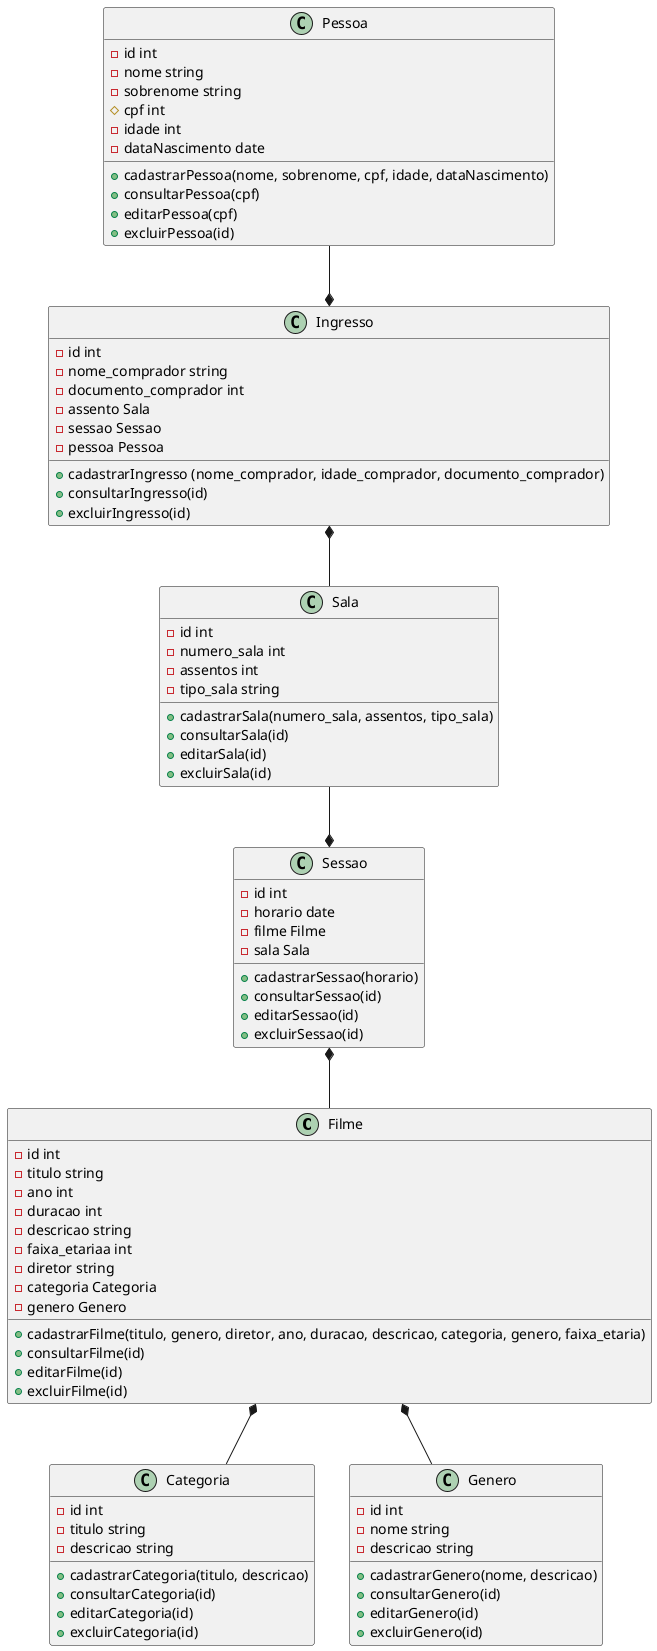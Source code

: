 @startuml cinema

class Filme {
    - id int
    - titulo string
    - ano int
    - duracao int
    - descricao string
    - faixa_etariaa int
    - diretor string
    - categoria Categoria
    - genero Genero
    + cadastrarFilme(titulo, genero, diretor, ano, duracao, descricao, categoria, genero, faixa_etaria)
    + consultarFilme(id)
    + editarFilme(id)
    + excluirFilme(id)
}

class Pessoa {
    - id int
    - nome string
    - sobrenome string
    # cpf int
    - idade int
    - dataNascimento date
    + cadastrarPessoa(nome, sobrenome, cpf, idade, dataNascimento)
    + consultarPessoa(cpf)
    + editarPessoa(cpf)
    + excluirPessoa(id)
}

class Categoria {
    - id int
    - titulo string
    - descricao string
    + cadastrarCategoria(titulo, descricao)
    + consultarCategoria(id)
    + editarCategoria(id)
    + excluirCategoria(id)
}

class Genero {
    - id int
    - nome string
    - descricao string
    + cadastrarGenero(nome, descricao)
    + consultarGenero(id)
    + editarGenero(id)
    + excluirGenero(id)
}

class Ingresso {
    - id int
    - nome_comprador string
    - documento_comprador int
    - assento Sala
    - sessao Sessao
    - pessoa Pessoa
    + cadastrarIngresso (nome_comprador, idade_comprador, documento_comprador)
    + consultarIngresso(id)
    + excluirIngresso(id)    
}

class Sala {
    - id int
    - numero_sala int
    - assentos int
    - tipo_sala string
    + cadastrarSala(numero_sala, assentos, tipo_sala)
    + consultarSala(id)
    + editarSala(id)
    + excluirSala(id)
}

class Sessao {
    - id int
    - horario date
    - filme Filme
    - sala Sala
    + cadastrarSessao(horario)
    + consultarSessao(id)
    + editarSessao(id)
    + excluirSessao(id)
}

Filme *-- Categoria
Filme *-- Genero

Sala --* Sessao

Sessao *-- Filme

Pessoa --* Ingresso

Ingresso *-- Sala

@enduml